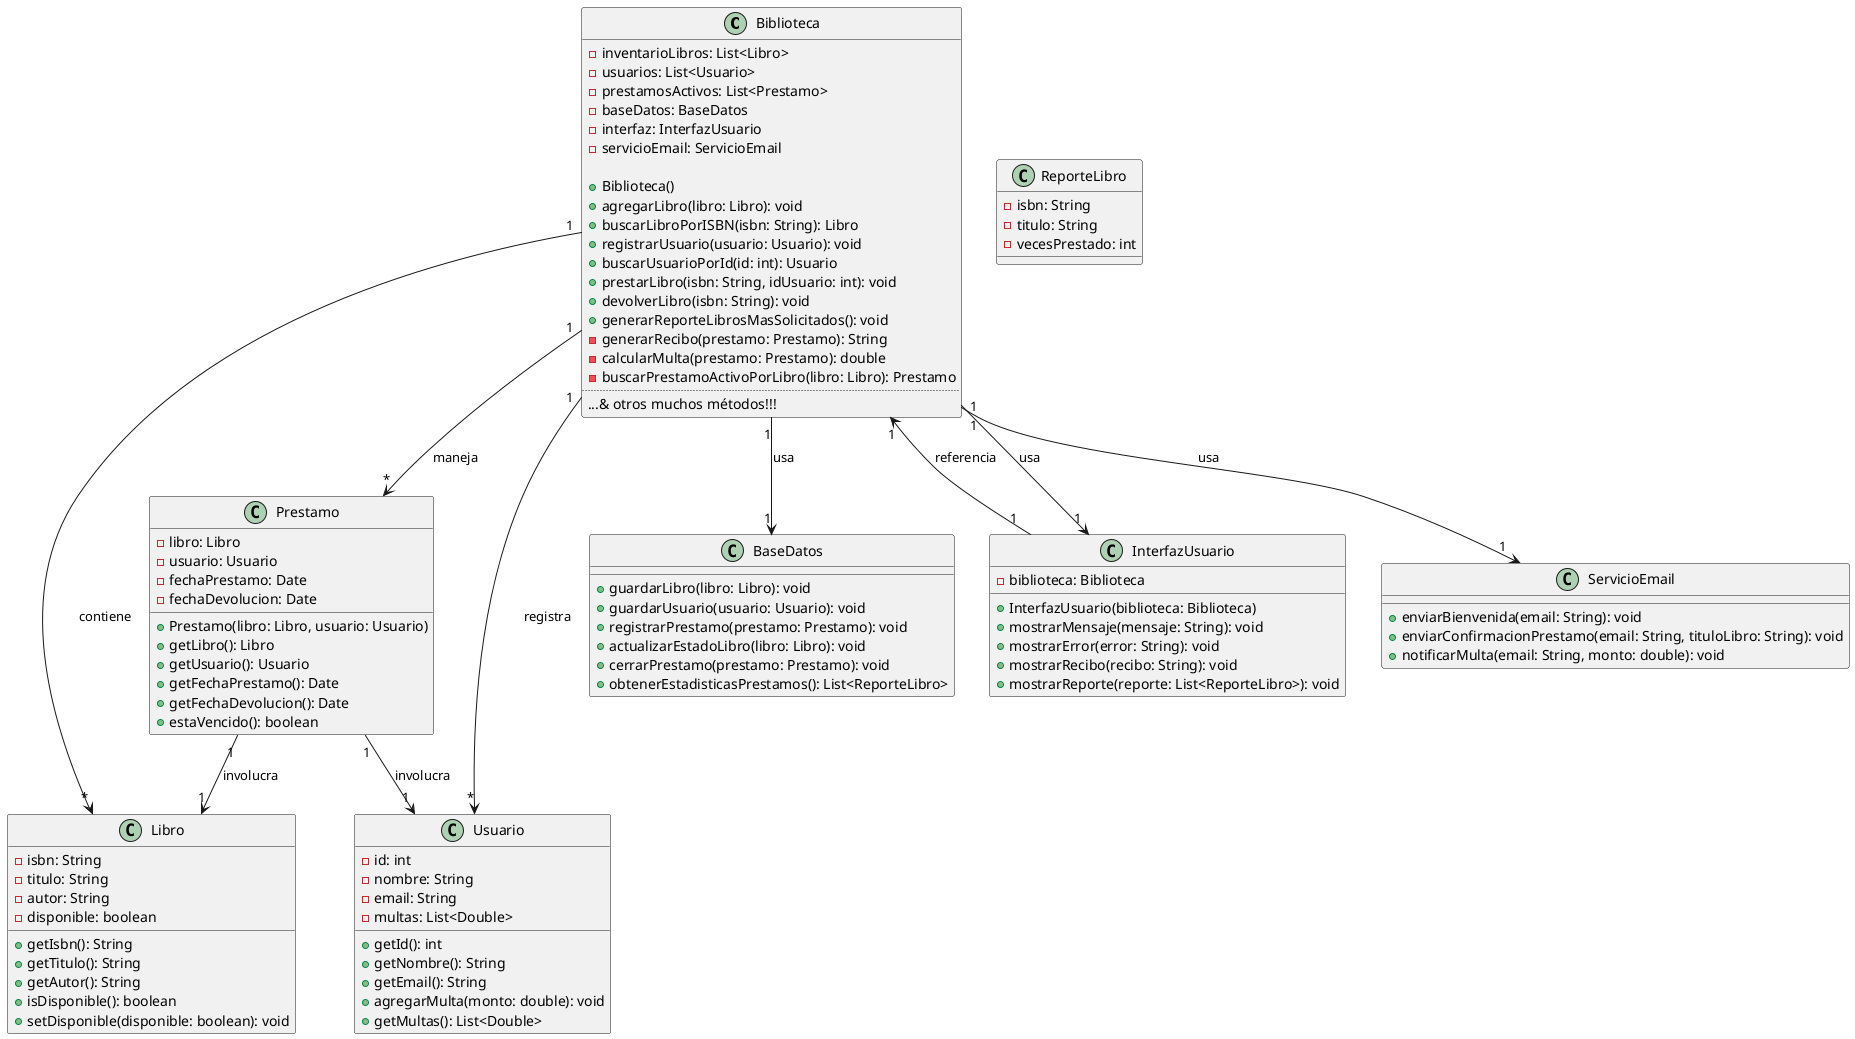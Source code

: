 @startuml

class Biblioteca {
  -inventarioLibros: List<Libro>
  -usuarios: List<Usuario>
  -prestamosActivos: List<Prestamo>
  -baseDatos: BaseDatos
  -interfaz: InterfazUsuario
  -servicioEmail: ServicioEmail
  
  +Biblioteca()
  +agregarLibro(libro: Libro): void
  +buscarLibroPorISBN(isbn: String): Libro
  +registrarUsuario(usuario: Usuario): void
  +buscarUsuarioPorId(id: int): Usuario
  +prestarLibro(isbn: String, idUsuario: int): void
  +devolverLibro(isbn: String): void
  +generarReporteLibrosMasSolicitados(): void
  -generarRecibo(prestamo: Prestamo): String
  -calcularMulta(prestamo: Prestamo): double
  -buscarPrestamoActivoPorLibro(libro: Libro): Prestamo
  ....
  ...& otros muchos métodos!!!
}

class Libro {
  -isbn: String
  -titulo: String
  -autor: String
  -disponible: boolean
  
  +getIsbn(): String
  +getTitulo(): String
  +getAutor(): String
  +isDisponible(): boolean
  +setDisponible(disponible: boolean): void
}

class Usuario {
  -id: int
  -nombre: String
  -email: String
  -multas: List<Double>
  
  +getId(): int
  +getNombre(): String
  +getEmail(): String
  +agregarMulta(monto: double): void
  +getMultas(): List<Double>
}

class Prestamo {
  -libro: Libro
  -usuario: Usuario
  -fechaPrestamo: Date
  -fechaDevolucion: Date
  
  +Prestamo(libro: Libro, usuario: Usuario)
  +getLibro(): Libro
  +getUsuario(): Usuario
  +getFechaPrestamo(): Date
  +getFechaDevolucion(): Date
  +estaVencido(): boolean
}

class BaseDatos {
  +guardarLibro(libro: Libro): void
  +guardarUsuario(usuario: Usuario): void
  +registrarPrestamo(prestamo: Prestamo): void
  +actualizarEstadoLibro(libro: Libro): void
  +cerrarPrestamo(prestamo: Prestamo): void
  +obtenerEstadisticasPrestamos(): List<ReporteLibro>
}

class InterfazUsuario {
  -biblioteca: Biblioteca
  
  +InterfazUsuario(biblioteca: Biblioteca)
  +mostrarMensaje(mensaje: String): void
  +mostrarError(error: String): void
  +mostrarRecibo(recibo: String): void
  +mostrarReporte(reporte: List<ReporteLibro>): void
}

class ServicioEmail {
  +enviarBienvenida(email: String): void
  +enviarConfirmacionPrestamo(email: String, tituloLibro: String): void
  +notificarMulta(email: String, monto: double): void
}

class ReporteLibro {
  -isbn: String
  -titulo: String
  -vecesPrestado: int
}

' Relaciones
Biblioteca "1" --> "*" Libro: contiene
Biblioteca "1" --> "*" Usuario: registra
Biblioteca "1" --> "*" Prestamo: maneja
Biblioteca "1" --> "1" BaseDatos: usa
Biblioteca "1" --> "1" InterfazUsuario: usa
Biblioteca "1" --> "1" ServicioEmail: usa
InterfazUsuario "1" --> "1" Biblioteca: referencia

Prestamo "1" --> "1" Libro: involucra
Prestamo "1" --> "1" Usuario: involucra

@enduml